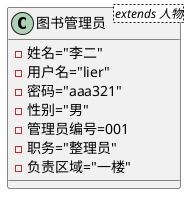 @startuml
class 图书管理员<extends 人物>{
    -姓名="李二"
    -用户名="lier"
    -密码="aaa321"
    -性别="男"
    -管理员编号=001
    -职务="整理员"
    -负责区域="一楼"
 }
@enduml